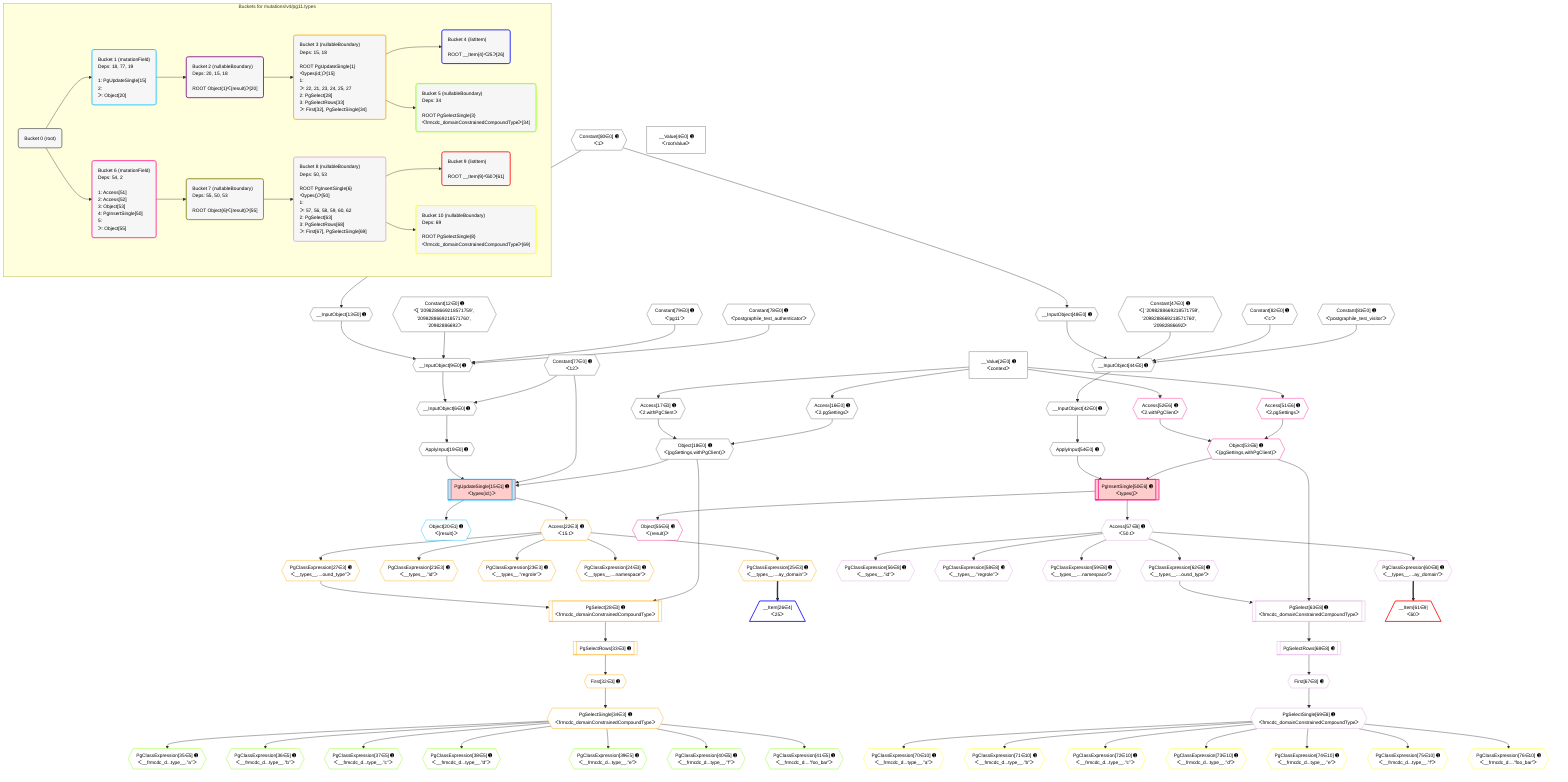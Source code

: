 %%{init: {'themeVariables': { 'fontSize': '12px'}}}%%
graph TD
    classDef path fill:#eee,stroke:#000,color:#000
    classDef plan fill:#fff,stroke-width:1px,color:#000
    classDef itemplan fill:#fff,stroke-width:2px,color:#000
    classDef unbatchedplan fill:#dff,stroke-width:1px,color:#000
    classDef sideeffectplan fill:#fcc,stroke-width:2px,color:#000
    classDef bucket fill:#f6f6f6,color:#000,stroke-width:2px,text-align:left


    %% plan dependencies
    __InputObject9{{"__InputObject[9∈0] ➊"}}:::plan
    Constant78{{"Constant[78∈0] ➊<br />ᐸ'postgraphile_test_authenticator'ᐳ"}}:::plan
    Constant79{{"Constant[79∈0] ➊<br />ᐸ'pg11'ᐳ"}}:::plan
    Constant12{{"Constant[12∈0] ➊<br />ᐸ[ '2098288669218571759', '2098288669218571760', '20982886692ᐳ"}}:::plan
    __InputObject13{{"__InputObject[13∈0] ➊"}}:::plan
    Constant78 & Constant79 & Constant12 & __InputObject13 --> __InputObject9
    __InputObject44{{"__InputObject[44∈0] ➊"}}:::plan
    Constant81{{"Constant[81∈0] ➊<br />ᐸ'postgraphile_test_visitor'ᐳ"}}:::plan
    Constant82{{"Constant[82∈0] ➊<br />ᐸ'c'ᐳ"}}:::plan
    Constant47{{"Constant[47∈0] ➊<br />ᐸ[ '2098288669218571759', '2098288669218571760', '20982886692ᐳ"}}:::plan
    __InputObject48{{"__InputObject[48∈0] ➊"}}:::plan
    Constant81 & Constant82 & Constant47 & __InputObject48 --> __InputObject44
    __InputObject6{{"__InputObject[6∈0] ➊"}}:::plan
    Constant77{{"Constant[77∈0] ➊<br />ᐸ12ᐳ"}}:::plan
    Constant77 & __InputObject9 --> __InputObject6
    Constant80{{"Constant[80∈0] ➊<br />ᐸ1ᐳ"}}:::plan
    Constant80 --> __InputObject13
    Object18{{"Object[18∈0] ➊<br />ᐸ{pgSettings,withPgClient}ᐳ"}}:::plan
    Access16{{"Access[16∈0] ➊<br />ᐸ2.pgSettingsᐳ"}}:::plan
    Access17{{"Access[17∈0] ➊<br />ᐸ2.withPgClientᐳ"}}:::plan
    Access16 & Access17 --> Object18
    __InputObject42{{"__InputObject[42∈0] ➊"}}:::plan
    __InputObject44 --> __InputObject42
    Constant80 --> __InputObject48
    __Value2["__Value[2∈0] ➊<br />ᐸcontextᐳ"]:::plan
    __Value2 --> Access16
    __Value2 --> Access17
    ApplyInput19{{"ApplyInput[19∈0] ➊"}}:::plan
    __InputObject6 --> ApplyInput19
    ApplyInput54{{"ApplyInput[54∈0] ➊"}}:::plan
    __InputObject42 --> ApplyInput54
    __Value4["__Value[4∈0] ➊<br />ᐸrootValueᐳ"]:::plan
    PgUpdateSingle15[["PgUpdateSingle[15∈1] ➊<br />ᐸtypes(id;)ᐳ"]]:::sideeffectplan
    Object18 & Constant77 & ApplyInput19 --> PgUpdateSingle15
    Object20{{"Object[20∈1] ➊<br />ᐸ{result}ᐳ"}}:::plan
    PgUpdateSingle15 --> Object20
    PgSelect28[["PgSelect[28∈3] ➊<br />ᐸfrmcdc_domainConstrainedCompoundTypeᐳ"]]:::plan
    PgClassExpression27{{"PgClassExpression[27∈3] ➊<br />ᐸ__types__....ound_type”ᐳ"}}:::plan
    Object18 & PgClassExpression27 --> PgSelect28
    PgClassExpression21{{"PgClassExpression[21∈3] ➊<br />ᐸ__types__.”id”ᐳ"}}:::plan
    Access22{{"Access[22∈3] ➊<br />ᐸ15.tᐳ"}}:::plan
    Access22 --> PgClassExpression21
    PgUpdateSingle15 --> Access22
    PgClassExpression23{{"PgClassExpression[23∈3] ➊<br />ᐸ__types__.”regrole”ᐳ"}}:::plan
    Access22 --> PgClassExpression23
    PgClassExpression24{{"PgClassExpression[24∈3] ➊<br />ᐸ__types__....namespace”ᐳ"}}:::plan
    Access22 --> PgClassExpression24
    PgClassExpression25{{"PgClassExpression[25∈3] ➊<br />ᐸ__types__....ay_domain”ᐳ"}}:::plan
    Access22 --> PgClassExpression25
    Access22 --> PgClassExpression27
    First32{{"First[32∈3] ➊"}}:::plan
    PgSelectRows33[["PgSelectRows[33∈3] ➊"]]:::plan
    PgSelectRows33 --> First32
    PgSelect28 --> PgSelectRows33
    PgSelectSingle34{{"PgSelectSingle[34∈3] ➊<br />ᐸfrmcdc_domainConstrainedCompoundTypeᐳ"}}:::plan
    First32 --> PgSelectSingle34
    __Item26[/"__Item[26∈4]<br />ᐸ25ᐳ"\]:::itemplan
    PgClassExpression25 ==> __Item26
    PgClassExpression35{{"PgClassExpression[35∈5] ➊<br />ᐸ__frmcdc_d...type__.”a”ᐳ"}}:::plan
    PgSelectSingle34 --> PgClassExpression35
    PgClassExpression36{{"PgClassExpression[36∈5] ➊<br />ᐸ__frmcdc_d...type__.”b”ᐳ"}}:::plan
    PgSelectSingle34 --> PgClassExpression36
    PgClassExpression37{{"PgClassExpression[37∈5] ➊<br />ᐸ__frmcdc_d...type__.”c”ᐳ"}}:::plan
    PgSelectSingle34 --> PgClassExpression37
    PgClassExpression38{{"PgClassExpression[38∈5] ➊<br />ᐸ__frmcdc_d...type__.”d”ᐳ"}}:::plan
    PgSelectSingle34 --> PgClassExpression38
    PgClassExpression39{{"PgClassExpression[39∈5] ➊<br />ᐸ__frmcdc_d...type__.”e”ᐳ"}}:::plan
    PgSelectSingle34 --> PgClassExpression39
    PgClassExpression40{{"PgClassExpression[40∈5] ➊<br />ᐸ__frmcdc_d...type__.”f”ᐳ"}}:::plan
    PgSelectSingle34 --> PgClassExpression40
    PgClassExpression41{{"PgClassExpression[41∈5] ➊<br />ᐸ__frmcdc_d....”foo_bar”ᐳ"}}:::plan
    PgSelectSingle34 --> PgClassExpression41
    PgInsertSingle50[["PgInsertSingle[50∈6] ➊<br />ᐸtypes()ᐳ"]]:::sideeffectplan
    Object53{{"Object[53∈6] ➊<br />ᐸ{pgSettings,withPgClient}ᐳ"}}:::plan
    Object53 & ApplyInput54 --> PgInsertSingle50
    Access51{{"Access[51∈6] ➊<br />ᐸ2.pgSettingsᐳ"}}:::plan
    Access52{{"Access[52∈6] ➊<br />ᐸ2.withPgClientᐳ"}}:::plan
    Access51 & Access52 --> Object53
    __Value2 --> Access51
    __Value2 --> Access52
    Object55{{"Object[55∈6] ➊<br />ᐸ{result}ᐳ"}}:::plan
    PgInsertSingle50 --> Object55
    PgSelect63[["PgSelect[63∈8] ➊<br />ᐸfrmcdc_domainConstrainedCompoundTypeᐳ"]]:::plan
    PgClassExpression62{{"PgClassExpression[62∈8] ➊<br />ᐸ__types__....ound_type”ᐳ"}}:::plan
    Object53 & PgClassExpression62 --> PgSelect63
    PgClassExpression56{{"PgClassExpression[56∈8] ➊<br />ᐸ__types__.”id”ᐳ"}}:::plan
    Access57{{"Access[57∈8] ➊<br />ᐸ50.tᐳ"}}:::plan
    Access57 --> PgClassExpression56
    PgInsertSingle50 --> Access57
    PgClassExpression58{{"PgClassExpression[58∈8] ➊<br />ᐸ__types__.”regrole”ᐳ"}}:::plan
    Access57 --> PgClassExpression58
    PgClassExpression59{{"PgClassExpression[59∈8] ➊<br />ᐸ__types__....namespace”ᐳ"}}:::plan
    Access57 --> PgClassExpression59
    PgClassExpression60{{"PgClassExpression[60∈8] ➊<br />ᐸ__types__....ay_domain”ᐳ"}}:::plan
    Access57 --> PgClassExpression60
    Access57 --> PgClassExpression62
    First67{{"First[67∈8] ➊"}}:::plan
    PgSelectRows68[["PgSelectRows[68∈8] ➊"]]:::plan
    PgSelectRows68 --> First67
    PgSelect63 --> PgSelectRows68
    PgSelectSingle69{{"PgSelectSingle[69∈8] ➊<br />ᐸfrmcdc_domainConstrainedCompoundTypeᐳ"}}:::plan
    First67 --> PgSelectSingle69
    __Item61[/"__Item[61∈9]<br />ᐸ60ᐳ"\]:::itemplan
    PgClassExpression60 ==> __Item61
    PgClassExpression70{{"PgClassExpression[70∈10] ➊<br />ᐸ__frmcdc_d...type__.”a”ᐳ"}}:::plan
    PgSelectSingle69 --> PgClassExpression70
    PgClassExpression71{{"PgClassExpression[71∈10] ➊<br />ᐸ__frmcdc_d...type__.”b”ᐳ"}}:::plan
    PgSelectSingle69 --> PgClassExpression71
    PgClassExpression72{{"PgClassExpression[72∈10] ➊<br />ᐸ__frmcdc_d...type__.”c”ᐳ"}}:::plan
    PgSelectSingle69 --> PgClassExpression72
    PgClassExpression73{{"PgClassExpression[73∈10] ➊<br />ᐸ__frmcdc_d...type__.”d”ᐳ"}}:::plan
    PgSelectSingle69 --> PgClassExpression73
    PgClassExpression74{{"PgClassExpression[74∈10] ➊<br />ᐸ__frmcdc_d...type__.”e”ᐳ"}}:::plan
    PgSelectSingle69 --> PgClassExpression74
    PgClassExpression75{{"PgClassExpression[75∈10] ➊<br />ᐸ__frmcdc_d...type__.”f”ᐳ"}}:::plan
    PgSelectSingle69 --> PgClassExpression75
    PgClassExpression76{{"PgClassExpression[76∈10] ➊<br />ᐸ__frmcdc_d....”foo_bar”ᐳ"}}:::plan
    PgSelectSingle69 --> PgClassExpression76

    %% define steps

    subgraph "Buckets for mutations/v4/pg11.types"
    Bucket0("Bucket 0 (root)"):::bucket
    classDef bucket0 stroke:#696969
    class Bucket0,__Value2,__Value4,__InputObject6,__InputObject9,Constant12,__InputObject13,Access16,Access17,Object18,ApplyInput19,__InputObject42,__InputObject44,Constant47,__InputObject48,ApplyInput54,Constant77,Constant78,Constant79,Constant80,Constant81,Constant82 bucket0
    Bucket1("Bucket 1 (mutationField)<br />Deps: 18, 77, 19<br /><br />1: PgUpdateSingle[15]<br />2: <br />ᐳ: Object[20]"):::bucket
    classDef bucket1 stroke:#00bfff
    class Bucket1,PgUpdateSingle15,Object20 bucket1
    Bucket2("Bucket 2 (nullableBoundary)<br />Deps: 20, 15, 18<br /><br />ROOT Object{1}ᐸ{result}ᐳ[20]"):::bucket
    classDef bucket2 stroke:#7f007f
    class Bucket2 bucket2
    Bucket3("Bucket 3 (nullableBoundary)<br />Deps: 15, 18<br /><br />ROOT PgUpdateSingle{1}ᐸtypes(id;)ᐳ[15]<br />1: <br />ᐳ: 22, 21, 23, 24, 25, 27<br />2: PgSelect[28]<br />3: PgSelectRows[33]<br />ᐳ: First[32], PgSelectSingle[34]"):::bucket
    classDef bucket3 stroke:#ffa500
    class Bucket3,PgClassExpression21,Access22,PgClassExpression23,PgClassExpression24,PgClassExpression25,PgClassExpression27,PgSelect28,First32,PgSelectRows33,PgSelectSingle34 bucket3
    Bucket4("Bucket 4 (listItem)<br /><br />ROOT __Item{4}ᐸ25ᐳ[26]"):::bucket
    classDef bucket4 stroke:#0000ff
    class Bucket4,__Item26 bucket4
    Bucket5("Bucket 5 (nullableBoundary)<br />Deps: 34<br /><br />ROOT PgSelectSingle{3}ᐸfrmcdc_domainConstrainedCompoundTypeᐳ[34]"):::bucket
    classDef bucket5 stroke:#7fff00
    class Bucket5,PgClassExpression35,PgClassExpression36,PgClassExpression37,PgClassExpression38,PgClassExpression39,PgClassExpression40,PgClassExpression41 bucket5
    Bucket6("Bucket 6 (mutationField)<br />Deps: 54, 2<br /><br />1: Access[51]<br />2: Access[52]<br />3: Object[53]<br />4: PgInsertSingle[50]<br />5: <br />ᐳ: Object[55]"):::bucket
    classDef bucket6 stroke:#ff1493
    class Bucket6,PgInsertSingle50,Access51,Access52,Object53,Object55 bucket6
    Bucket7("Bucket 7 (nullableBoundary)<br />Deps: 55, 50, 53<br /><br />ROOT Object{6}ᐸ{result}ᐳ[55]"):::bucket
    classDef bucket7 stroke:#808000
    class Bucket7 bucket7
    Bucket8("Bucket 8 (nullableBoundary)<br />Deps: 50, 53<br /><br />ROOT PgInsertSingle{6}ᐸtypes()ᐳ[50]<br />1: <br />ᐳ: 57, 56, 58, 59, 60, 62<br />2: PgSelect[63]<br />3: PgSelectRows[68]<br />ᐳ: First[67], PgSelectSingle[69]"):::bucket
    classDef bucket8 stroke:#dda0dd
    class Bucket8,PgClassExpression56,Access57,PgClassExpression58,PgClassExpression59,PgClassExpression60,PgClassExpression62,PgSelect63,First67,PgSelectRows68,PgSelectSingle69 bucket8
    Bucket9("Bucket 9 (listItem)<br /><br />ROOT __Item{9}ᐸ60ᐳ[61]"):::bucket
    classDef bucket9 stroke:#ff0000
    class Bucket9,__Item61 bucket9
    Bucket10("Bucket 10 (nullableBoundary)<br />Deps: 69<br /><br />ROOT PgSelectSingle{8}ᐸfrmcdc_domainConstrainedCompoundTypeᐳ[69]"):::bucket
    classDef bucket10 stroke:#ffff00
    class Bucket10,PgClassExpression70,PgClassExpression71,PgClassExpression72,PgClassExpression73,PgClassExpression74,PgClassExpression75,PgClassExpression76 bucket10
    Bucket0 --> Bucket1 & Bucket6
    Bucket1 --> Bucket2
    Bucket2 --> Bucket3
    Bucket3 --> Bucket4 & Bucket5
    Bucket6 --> Bucket7
    Bucket7 --> Bucket8
    Bucket8 --> Bucket9 & Bucket10
    end